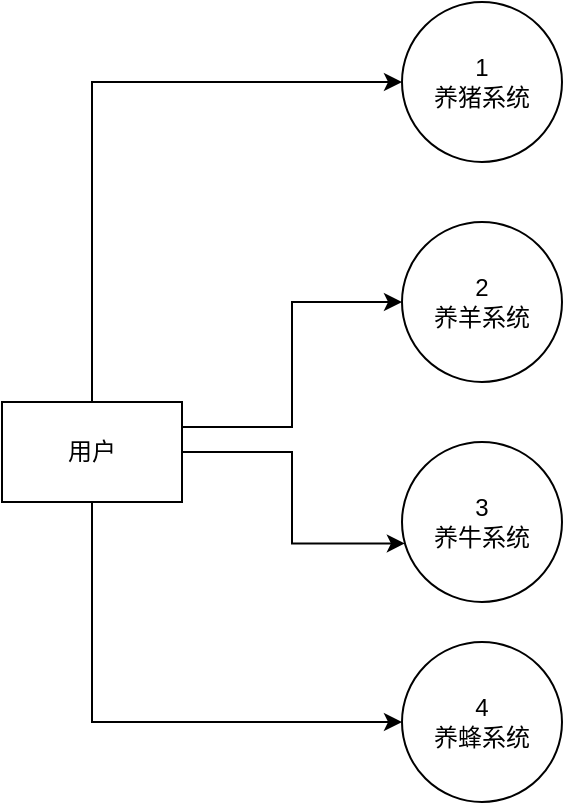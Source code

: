 <mxfile version="15.7.0" type="github">
  <diagram id="c5Hga34MgAIfPkMllmZF" name="Page-1">
    <mxGraphModel dx="827" dy="385" grid="1" gridSize="10" guides="1" tooltips="1" connect="1" arrows="1" fold="1" page="1" pageScale="1" pageWidth="1200" pageHeight="1920" math="0" shadow="0">
      <root>
        <mxCell id="0" />
        <mxCell id="1" parent="0" />
        <mxCell id="knBLOVk-_73UNCO8CTzH-6" style="edgeStyle=orthogonalEdgeStyle;rounded=0;orthogonalLoop=1;jettySize=auto;html=1;exitX=1;exitY=0;exitDx=0;exitDy=0;entryX=0;entryY=0.5;entryDx=0;entryDy=0;" edge="1" parent="1" source="knBLOVk-_73UNCO8CTzH-1" target="knBLOVk-_73UNCO8CTzH-4">
          <mxGeometry relative="1" as="geometry">
            <mxPoint x="240" y="440" as="targetPoint" />
            <Array as="points">
              <mxPoint x="125" y="610" />
              <mxPoint x="125" y="450" />
            </Array>
          </mxGeometry>
        </mxCell>
        <mxCell id="knBLOVk-_73UNCO8CTzH-7" style="edgeStyle=orthogonalEdgeStyle;rounded=0;orthogonalLoop=1;jettySize=auto;html=1;exitX=1;exitY=0.25;exitDx=0;exitDy=0;entryX=0;entryY=0.5;entryDx=0;entryDy=0;" edge="1" parent="1" source="knBLOVk-_73UNCO8CTzH-1" target="knBLOVk-_73UNCO8CTzH-2">
          <mxGeometry relative="1" as="geometry" />
        </mxCell>
        <mxCell id="knBLOVk-_73UNCO8CTzH-8" style="edgeStyle=orthogonalEdgeStyle;rounded=0;orthogonalLoop=1;jettySize=auto;html=1;exitX=1;exitY=0.5;exitDx=0;exitDy=0;entryX=0.018;entryY=0.634;entryDx=0;entryDy=0;entryPerimeter=0;" edge="1" parent="1" source="knBLOVk-_73UNCO8CTzH-1" target="knBLOVk-_73UNCO8CTzH-5">
          <mxGeometry relative="1" as="geometry" />
        </mxCell>
        <mxCell id="knBLOVk-_73UNCO8CTzH-9" style="edgeStyle=orthogonalEdgeStyle;rounded=0;orthogonalLoop=1;jettySize=auto;html=1;exitX=0.5;exitY=1;exitDx=0;exitDy=0;entryX=0;entryY=0.5;entryDx=0;entryDy=0;" edge="1" parent="1" source="knBLOVk-_73UNCO8CTzH-1" target="knBLOVk-_73UNCO8CTzH-3">
          <mxGeometry relative="1" as="geometry" />
        </mxCell>
        <mxCell id="knBLOVk-_73UNCO8CTzH-1" value="用户" style="rounded=0;whiteSpace=wrap;html=1;" vertex="1" parent="1">
          <mxGeometry x="80" y="610" width="90" height="50" as="geometry" />
        </mxCell>
        <mxCell id="knBLOVk-_73UNCO8CTzH-2" value="2&lt;br&gt;养羊系统" style="ellipse;whiteSpace=wrap;html=1;aspect=fixed;" vertex="1" parent="1">
          <mxGeometry x="280" y="520" width="80" height="80" as="geometry" />
        </mxCell>
        <mxCell id="knBLOVk-_73UNCO8CTzH-3" value="4&lt;br&gt;养蜂系统" style="ellipse;whiteSpace=wrap;html=1;aspect=fixed;" vertex="1" parent="1">
          <mxGeometry x="280" y="730" width="80" height="80" as="geometry" />
        </mxCell>
        <mxCell id="knBLOVk-_73UNCO8CTzH-4" value="1&lt;br&gt;养猪系统" style="ellipse;whiteSpace=wrap;html=1;aspect=fixed;" vertex="1" parent="1">
          <mxGeometry x="280" y="410" width="80" height="80" as="geometry" />
        </mxCell>
        <mxCell id="knBLOVk-_73UNCO8CTzH-5" value="3&lt;br&gt;养牛系统" style="ellipse;whiteSpace=wrap;html=1;aspect=fixed;" vertex="1" parent="1">
          <mxGeometry x="280" y="630" width="80" height="80" as="geometry" />
        </mxCell>
      </root>
    </mxGraphModel>
  </diagram>
</mxfile>
